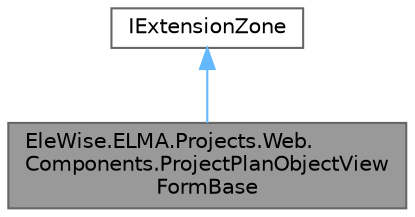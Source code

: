 digraph "EleWise.ELMA.Projects.Web.Components.ProjectPlanObjectViewFormBase"
{
 // LATEX_PDF_SIZE
  bgcolor="transparent";
  edge [fontname=Helvetica,fontsize=10,labelfontname=Helvetica,labelfontsize=10];
  node [fontname=Helvetica,fontsize=10,shape=box,height=0.2,width=0.4];
  Node1 [id="Node000001",label="EleWise.ELMA.Projects.Web.\lComponents.ProjectPlanObjectView\lFormBase",height=0.2,width=0.4,color="gray40", fillcolor="grey60", style="filled", fontcolor="black",tooltip="Базовое расширение для вывода разметки свойства объекта плана проекта"];
  Node2 -> Node1 [id="edge1_Node000001_Node000002",dir="back",color="steelblue1",style="solid",tooltip=" "];
  Node2 [id="Node000002",label="IExtensionZone",height=0.2,width=0.4,color="gray40", fillcolor="white", style="filled",tooltip=" "];
}
